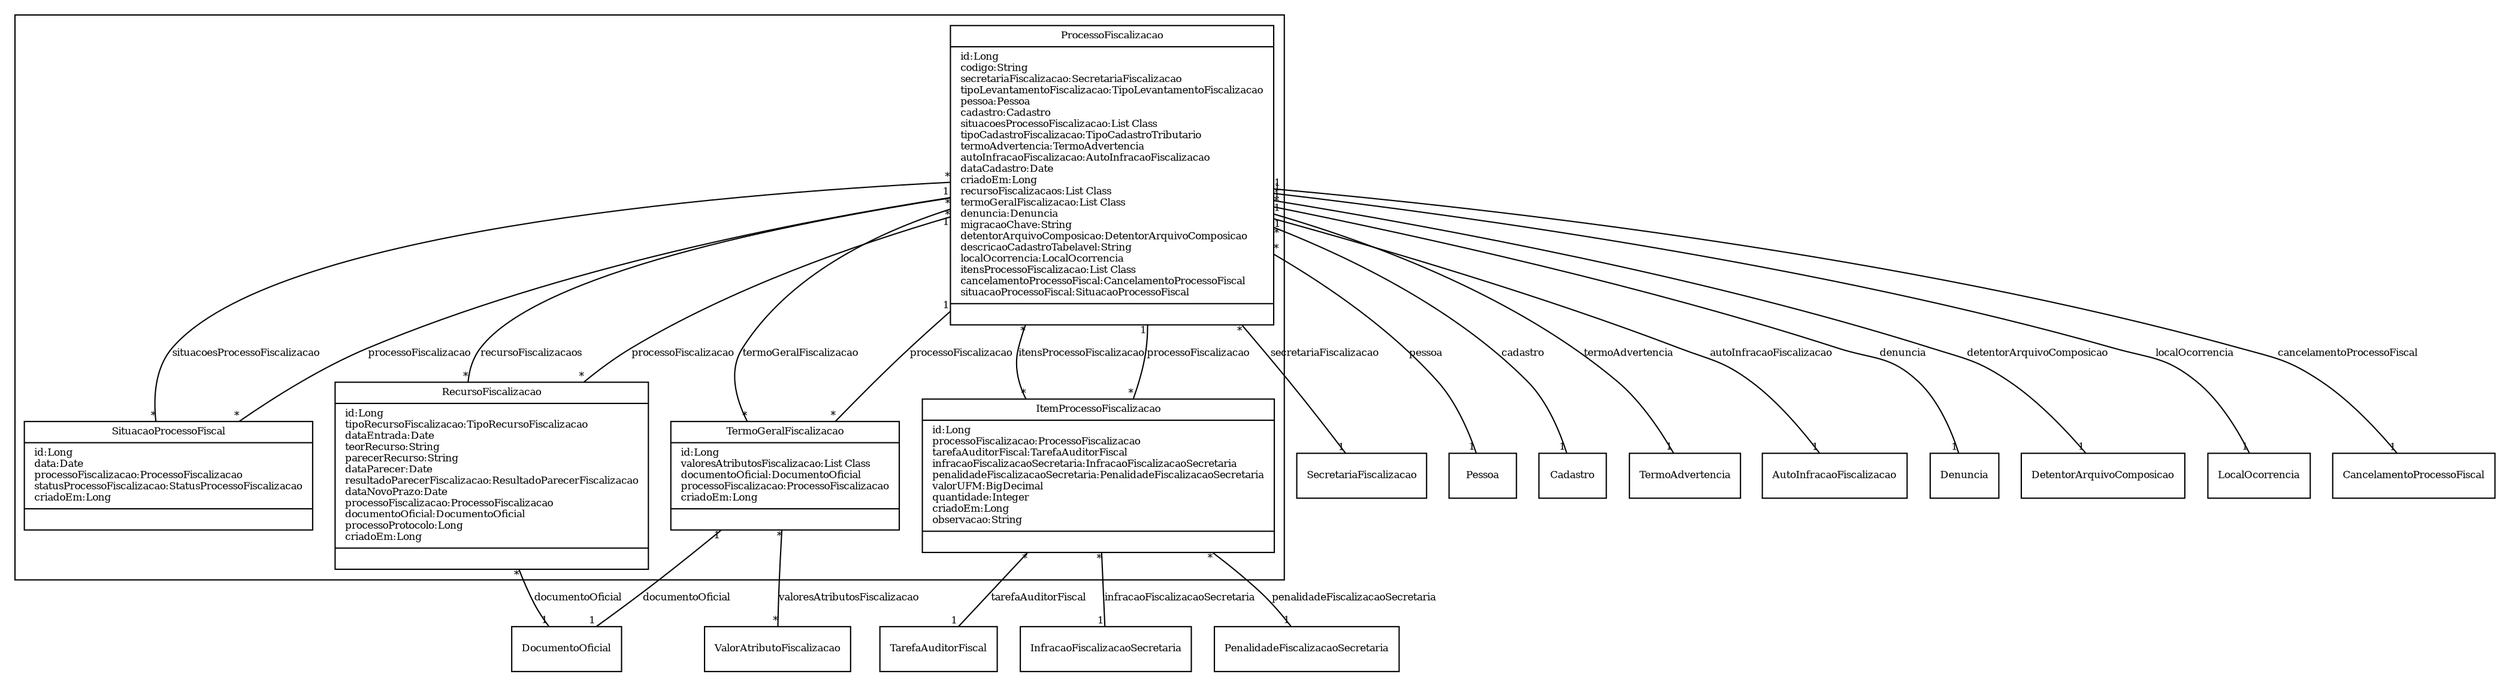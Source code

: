 digraph G{
fontname = "Times-Roman"
fontsize = 8

node [
        fontname = "Times-Roman"
        fontsize = 8
        shape = "record"
]

edge [
        fontname = "Times-Roman"
        fontsize = 8
]

subgraph clusterCANCELAMENTO_DE_PROCESSO_FISCAL
{
ProcessoFiscalizacao [label = "{ProcessoFiscalizacao|id:Long\lcodigo:String\lsecretariaFiscalizacao:SecretariaFiscalizacao\ltipoLevantamentoFiscalizacao:TipoLevantamentoFiscalizacao\lpessoa:Pessoa\lcadastro:Cadastro\lsituacoesProcessoFiscalizacao:List Class\ltipoCadastroFiscalizacao:TipoCadastroTributario\ltermoAdvertencia:TermoAdvertencia\lautoInfracaoFiscalizacao:AutoInfracaoFiscalizacao\ldataCadastro:Date\lcriadoEm:Long\lrecursoFiscalizacaos:List Class\ltermoGeralFiscalizacao:List Class\ldenuncia:Denuncia\lmigracaoChave:String\ldetentorArquivoComposicao:DetentorArquivoComposicao\ldescricaoCadastroTabelavel:String\llocalOcorrencia:LocalOcorrencia\litensProcessoFiscalizacao:List Class\lcancelamentoProcessoFiscal:CancelamentoProcessoFiscal\lsituacaoProcessoFiscal:SituacaoProcessoFiscal\l|\l}"]
SituacaoProcessoFiscal [label = "{SituacaoProcessoFiscal|id:Long\ldata:Date\lprocessoFiscalizacao:ProcessoFiscalizacao\lstatusProcessoFiscalizacao:StatusProcessoFiscalizacao\lcriadoEm:Long\l|\l}"]
RecursoFiscalizacao [label = "{RecursoFiscalizacao|id:Long\ltipoRecursoFiscalizacao:TipoRecursoFiscalizacao\ldataEntrada:Date\lteorRecurso:String\lparecerRecurso:String\ldataParecer:Date\lresultadoParecerFiscalizacao:ResultadoParecerFiscalizacao\ldataNovoPrazo:Date\lprocessoFiscalizacao:ProcessoFiscalizacao\ldocumentoOficial:DocumentoOficial\lprocessoProtocolo:Long\lcriadoEm:Long\l|\l}"]
TermoGeralFiscalizacao [label = "{TermoGeralFiscalizacao|id:Long\lvaloresAtributosFiscalizacao:List Class\ldocumentoOficial:DocumentoOficial\lprocessoFiscalizacao:ProcessoFiscalizacao\lcriadoEm:Long\l|\l}"]
ItemProcessoFiscalizacao [label = "{ItemProcessoFiscalizacao|id:Long\lprocessoFiscalizacao:ProcessoFiscalizacao\ltarefaAuditorFiscal:TarefaAuditorFiscal\linfracaoFiscalizacaoSecretaria:InfracaoFiscalizacaoSecretaria\lpenalidadeFiscalizacaoSecretaria:PenalidadeFiscalizacaoSecretaria\lvalorUFM:BigDecimal\lquantidade:Integer\lcriadoEm:Long\lobservacao:String\l|\l}"]
}
edge [arrowhead = "none" headlabel = "1" taillabel = "*"] ProcessoFiscalizacao -> SecretariaFiscalizacao [label = "secretariaFiscalizacao"]
edge [arrowhead = "none" headlabel = "1" taillabel = "*"] ProcessoFiscalizacao -> Pessoa [label = "pessoa"]
edge [arrowhead = "none" headlabel = "1" taillabel = "*"] ProcessoFiscalizacao -> Cadastro [label = "cadastro"]
edge [arrowhead = "none" headlabel = "*" taillabel = "*"] ProcessoFiscalizacao -> SituacaoProcessoFiscal [label = "situacoesProcessoFiscalizacao"]
edge [arrowhead = "none" headlabel = "1" taillabel = "1"] ProcessoFiscalizacao -> TermoAdvertencia [label = "termoAdvertencia"]
edge [arrowhead = "none" headlabel = "1" taillabel = "1"] ProcessoFiscalizacao -> AutoInfracaoFiscalizacao [label = "autoInfracaoFiscalizacao"]
edge [arrowhead = "none" headlabel = "*" taillabel = "*"] ProcessoFiscalizacao -> RecursoFiscalizacao [label = "recursoFiscalizacaos"]
edge [arrowhead = "none" headlabel = "*" taillabel = "*"] ProcessoFiscalizacao -> TermoGeralFiscalizacao [label = "termoGeralFiscalizacao"]
edge [arrowhead = "none" headlabel = "1" taillabel = "*"] ProcessoFiscalizacao -> Denuncia [label = "denuncia"]
edge [arrowhead = "none" headlabel = "1" taillabel = "1"] ProcessoFiscalizacao -> DetentorArquivoComposicao [label = "detentorArquivoComposicao"]
edge [arrowhead = "none" headlabel = "1" taillabel = "1"] ProcessoFiscalizacao -> LocalOcorrencia [label = "localOcorrencia"]
edge [arrowhead = "none" headlabel = "*" taillabel = "*"] ProcessoFiscalizacao -> ItemProcessoFiscalizacao [label = "itensProcessoFiscalizacao"]
edge [arrowhead = "none" headlabel = "1" taillabel = "1"] ProcessoFiscalizacao -> CancelamentoProcessoFiscal [label = "cancelamentoProcessoFiscal"]
edge [arrowhead = "none" headlabel = "1" taillabel = "*"] SituacaoProcessoFiscal -> ProcessoFiscalizacao [label = "processoFiscalizacao"]
edge [arrowhead = "none" headlabel = "1" taillabel = "*"] RecursoFiscalizacao -> ProcessoFiscalizacao [label = "processoFiscalizacao"]
edge [arrowhead = "none" headlabel = "1" taillabel = "*"] RecursoFiscalizacao -> DocumentoOficial [label = "documentoOficial"]
edge [arrowhead = "none" headlabel = "*" taillabel = "*"] TermoGeralFiscalizacao -> ValorAtributoFiscalizacao [label = "valoresAtributosFiscalizacao"]
edge [arrowhead = "none" headlabel = "1" taillabel = "1"] TermoGeralFiscalizacao -> DocumentoOficial [label = "documentoOficial"]
edge [arrowhead = "none" headlabel = "1" taillabel = "*"] TermoGeralFiscalizacao -> ProcessoFiscalizacao [label = "processoFiscalizacao"]
edge [arrowhead = "none" headlabel = "1" taillabel = "*"] ItemProcessoFiscalizacao -> ProcessoFiscalizacao [label = "processoFiscalizacao"]
edge [arrowhead = "none" headlabel = "1" taillabel = "*"] ItemProcessoFiscalizacao -> TarefaAuditorFiscal [label = "tarefaAuditorFiscal"]
edge [arrowhead = "none" headlabel = "1" taillabel = "*"] ItemProcessoFiscalizacao -> InfracaoFiscalizacaoSecretaria [label = "infracaoFiscalizacaoSecretaria"]
edge [arrowhead = "none" headlabel = "1" taillabel = "*"] ItemProcessoFiscalizacao -> PenalidadeFiscalizacaoSecretaria [label = "penalidadeFiscalizacaoSecretaria"]
}
